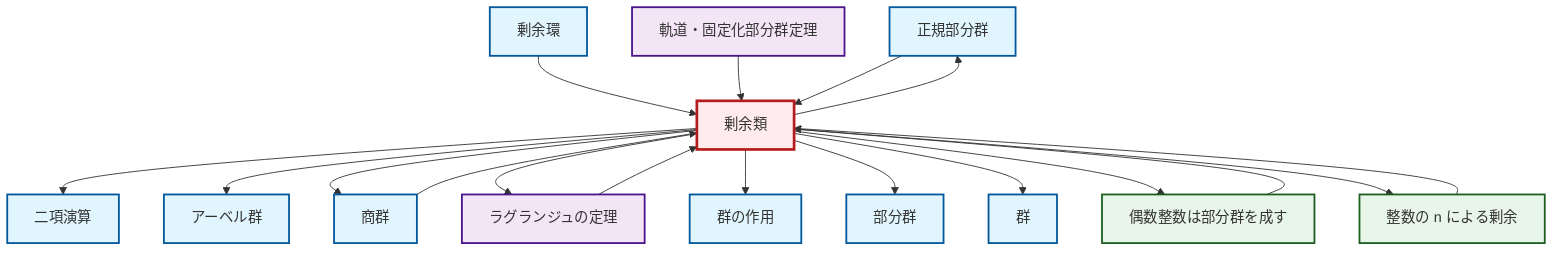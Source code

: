 graph TD
    classDef definition fill:#e1f5fe,stroke:#01579b,stroke-width:2px
    classDef theorem fill:#f3e5f5,stroke:#4a148c,stroke-width:2px
    classDef axiom fill:#fff3e0,stroke:#e65100,stroke-width:2px
    classDef example fill:#e8f5e9,stroke:#1b5e20,stroke-width:2px
    classDef current fill:#ffebee,stroke:#b71c1c,stroke-width:3px
    def-subgroup["部分群"]:::definition
    def-group-action["群の作用"]:::definition
    def-abelian-group["アーベル群"]:::definition
    def-normal-subgroup["正規部分群"]:::definition
    thm-orbit-stabilizer["軌道・固定化部分群定理"]:::theorem
    thm-lagrange["ラグランジュの定理"]:::theorem
    def-binary-operation["二項演算"]:::definition
    ex-quotient-integers-mod-n["整数の n による剰余"]:::example
    def-group["群"]:::definition
    ex-even-integers-subgroup["偶数整数は部分群を成す"]:::example
    def-quotient-ring["剰余環"]:::definition
    def-quotient-group["商群"]:::definition
    def-coset["剰余類"]:::definition
    ex-quotient-integers-mod-n --> def-coset
    def-quotient-ring --> def-coset
    def-coset --> def-binary-operation
    def-quotient-group --> def-coset
    def-coset --> def-abelian-group
    def-coset --> def-quotient-group
    thm-lagrange --> def-coset
    def-coset --> def-normal-subgroup
    def-coset --> thm-lagrange
    def-coset --> def-group-action
    def-coset --> def-subgroup
    thm-orbit-stabilizer --> def-coset
    ex-even-integers-subgroup --> def-coset
    def-coset --> def-group
    def-coset --> ex-even-integers-subgroup
    def-coset --> ex-quotient-integers-mod-n
    def-normal-subgroup --> def-coset
    class def-coset current
